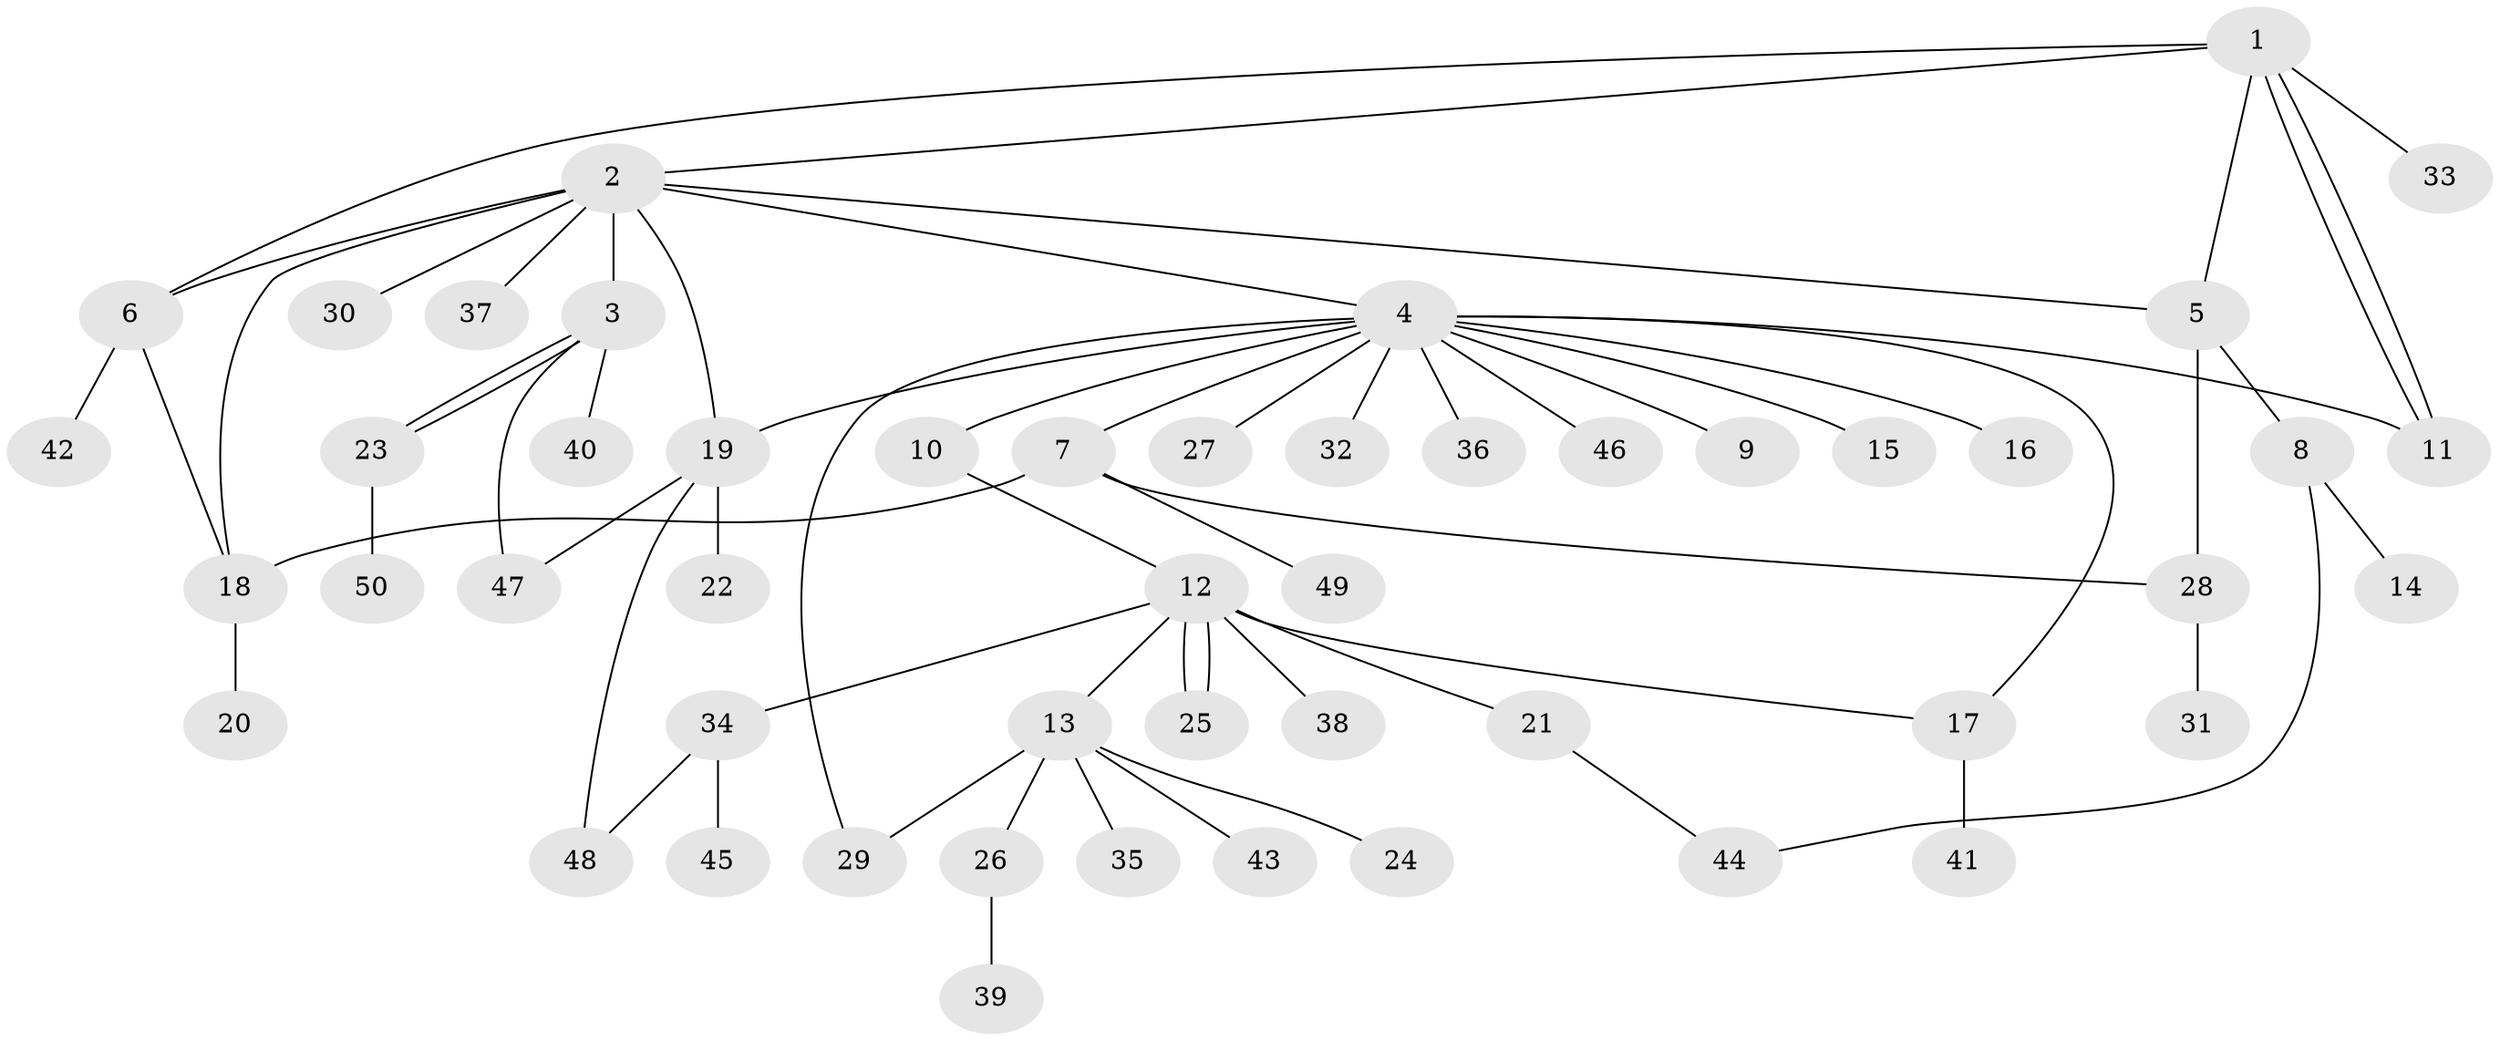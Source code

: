 // coarse degree distribution, {6: 0.02702702702702703, 9: 0.02702702702702703, 4: 0.08108108108108109, 13: 0.02702702702702703, 3: 0.05405405405405406, 2: 0.2972972972972973, 1: 0.43243243243243246, 7: 0.02702702702702703, 5: 0.02702702702702703}
// Generated by graph-tools (version 1.1) at 2025/41/03/06/25 10:41:48]
// undirected, 50 vertices, 64 edges
graph export_dot {
graph [start="1"]
  node [color=gray90,style=filled];
  1;
  2;
  3;
  4;
  5;
  6;
  7;
  8;
  9;
  10;
  11;
  12;
  13;
  14;
  15;
  16;
  17;
  18;
  19;
  20;
  21;
  22;
  23;
  24;
  25;
  26;
  27;
  28;
  29;
  30;
  31;
  32;
  33;
  34;
  35;
  36;
  37;
  38;
  39;
  40;
  41;
  42;
  43;
  44;
  45;
  46;
  47;
  48;
  49;
  50;
  1 -- 2;
  1 -- 5;
  1 -- 6;
  1 -- 11;
  1 -- 11;
  1 -- 33;
  2 -- 3;
  2 -- 4;
  2 -- 5;
  2 -- 6;
  2 -- 18;
  2 -- 19;
  2 -- 30;
  2 -- 37;
  3 -- 23;
  3 -- 23;
  3 -- 40;
  3 -- 47;
  4 -- 7;
  4 -- 9;
  4 -- 10;
  4 -- 11;
  4 -- 15;
  4 -- 16;
  4 -- 17;
  4 -- 19;
  4 -- 27;
  4 -- 29;
  4 -- 32;
  4 -- 36;
  4 -- 46;
  5 -- 8;
  5 -- 28;
  6 -- 18;
  6 -- 42;
  7 -- 18;
  7 -- 28;
  7 -- 49;
  8 -- 14;
  8 -- 44;
  10 -- 12;
  12 -- 13;
  12 -- 17;
  12 -- 21;
  12 -- 25;
  12 -- 25;
  12 -- 34;
  12 -- 38;
  13 -- 24;
  13 -- 26;
  13 -- 29;
  13 -- 35;
  13 -- 43;
  17 -- 41;
  18 -- 20;
  19 -- 22;
  19 -- 47;
  19 -- 48;
  21 -- 44;
  23 -- 50;
  26 -- 39;
  28 -- 31;
  34 -- 45;
  34 -- 48;
}
